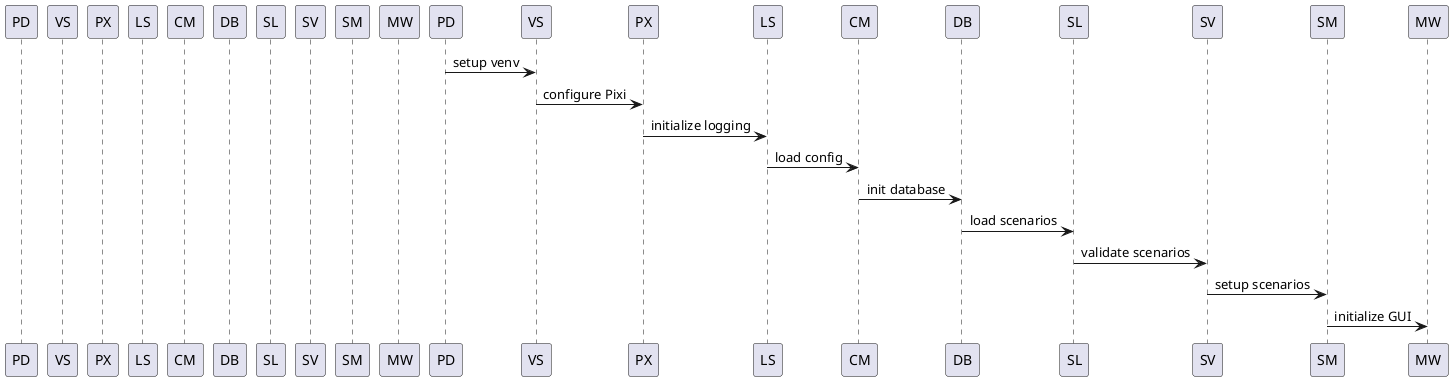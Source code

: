 @startuml C01-22_InitSequence
participant PD as PlatformDetector
participant VS as VenvSetup
participant PX as PixiEnvironment
participant LS as LoggingSystem
participant CM as ConfigurationManager
participant DB as SQLiteDB
participant SL as ScenarioLoader
participant SV as ScenarioValidator
participant SM as ScenarioManager
participant MW as MainWindow

PD -> VS : setup venv
VS -> PX : configure Pixi
PX -> LS : initialize logging
LS -> CM : load config
CM -> DB : init database
DB -> SL : load scenarios
SL -> SV : validate scenarios
SV -> SM : setup scenarios
SM -> MW : initialize GUI
@enduml